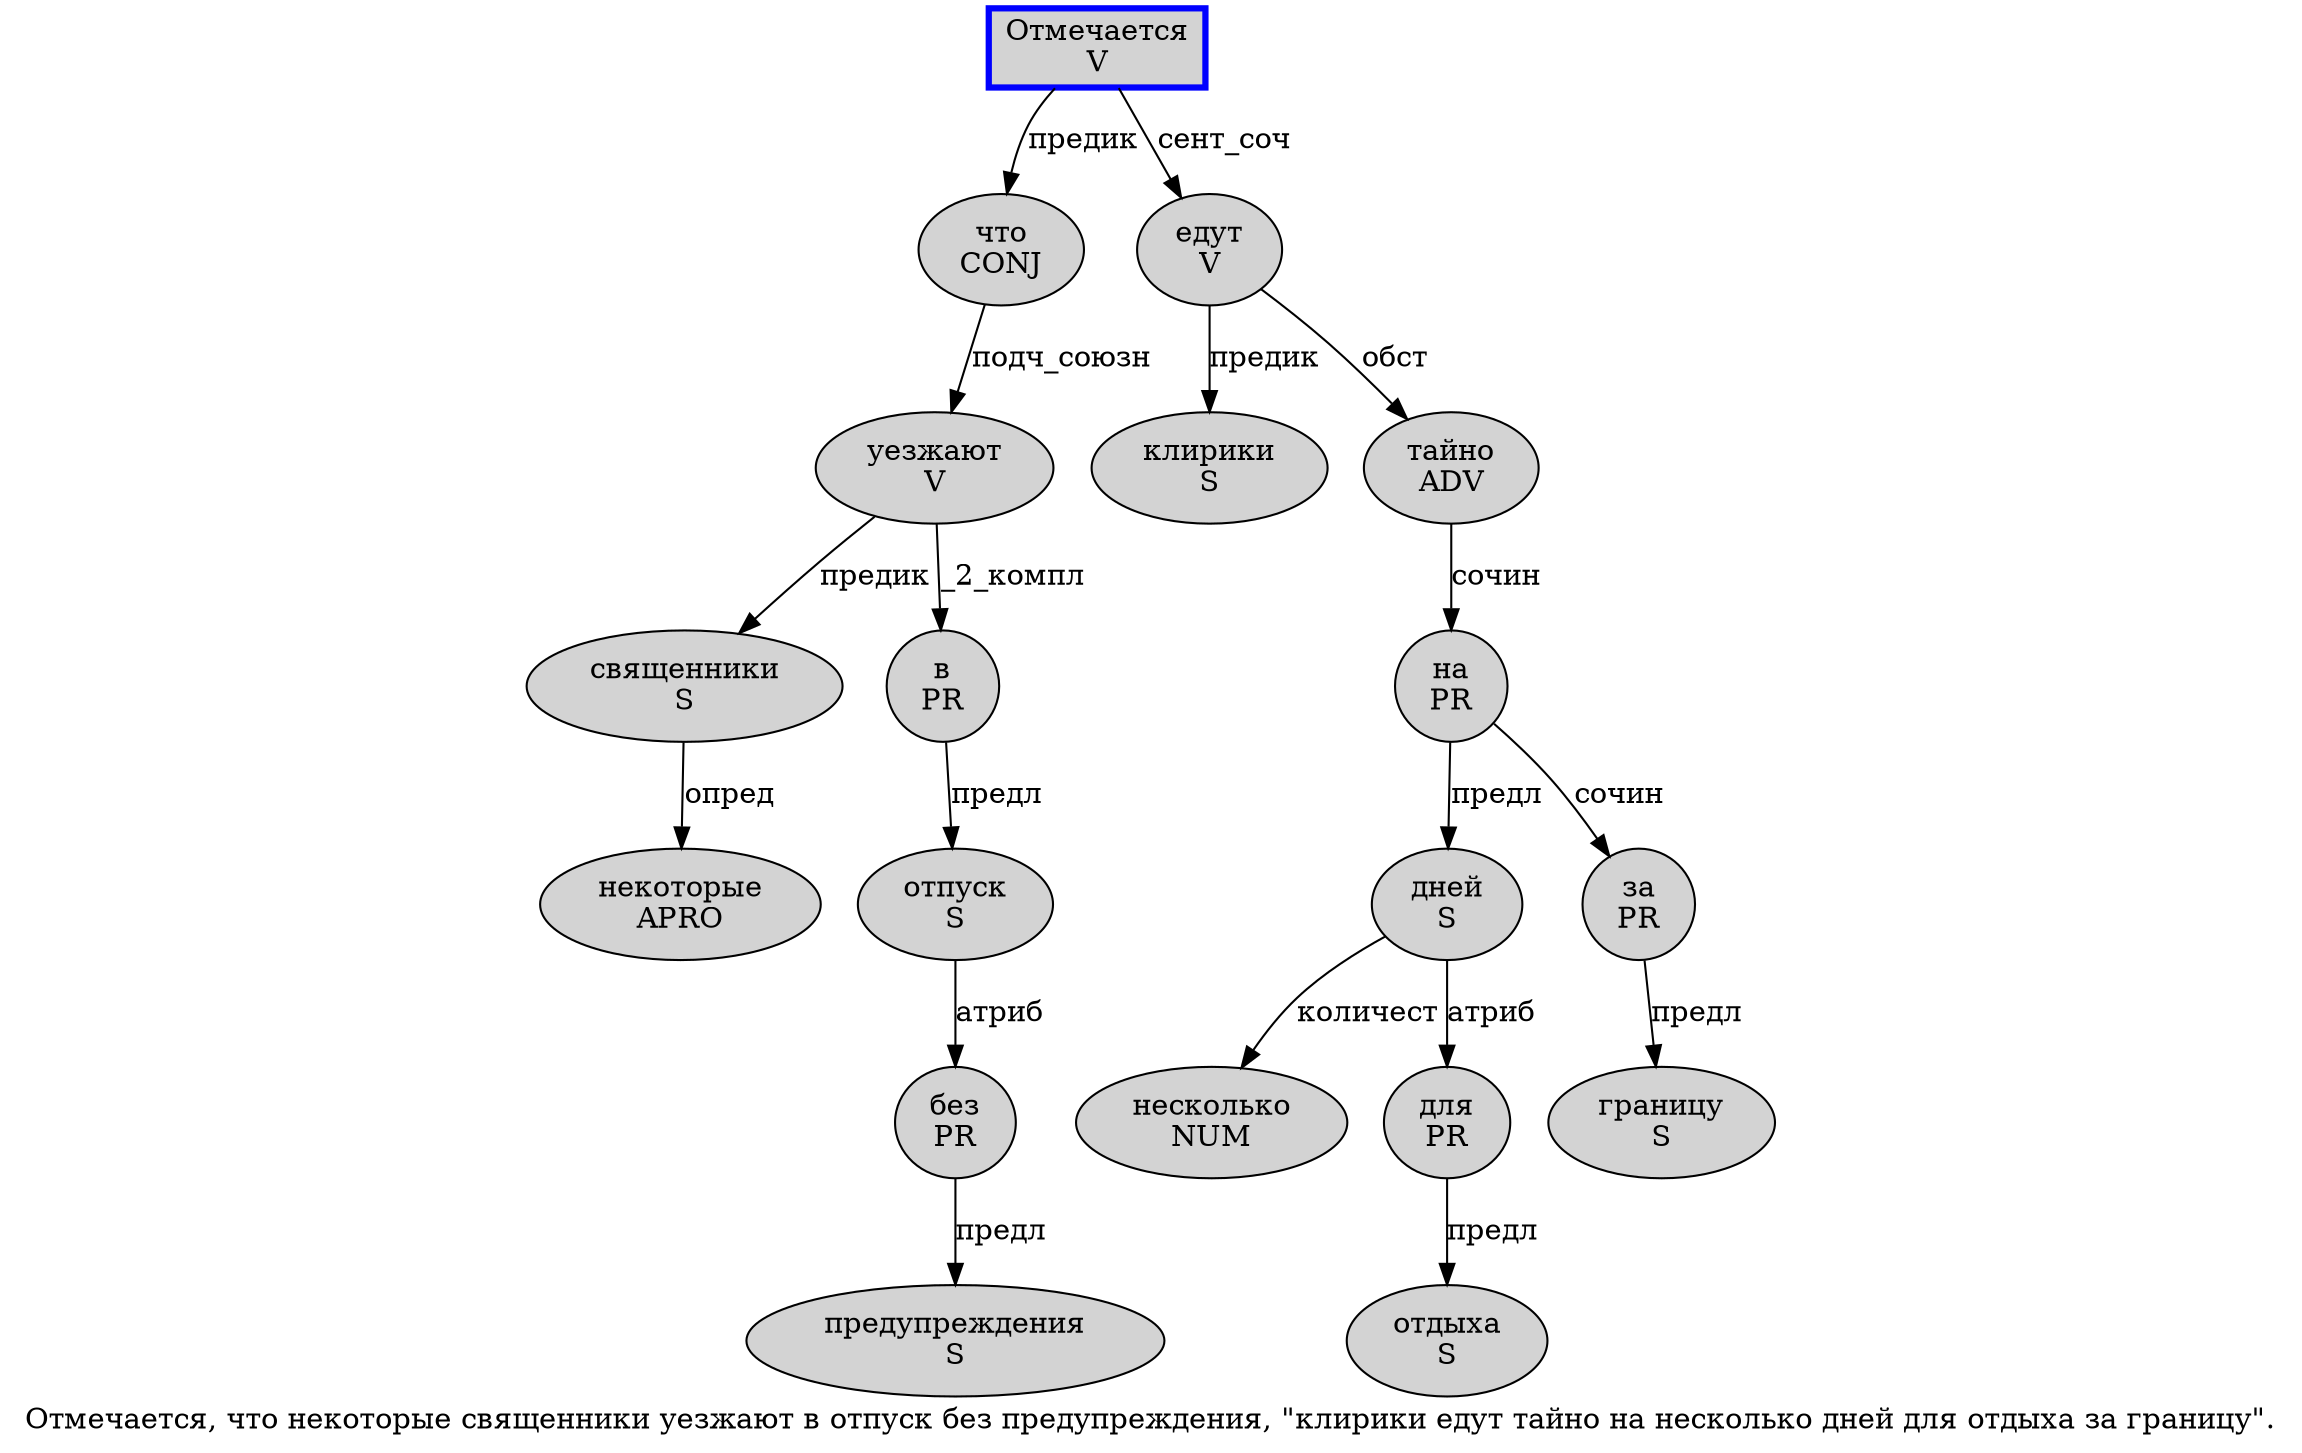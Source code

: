 digraph SENTENCE_1529 {
	graph [label="Отмечается, что некоторые священники уезжают в отпуск без предупреждения, \"клирики едут тайно на несколько дней для отдыха за границу\"."]
	node [style=filled]
		0 [label="Отмечается
V" color=blue fillcolor=lightgray penwidth=3 shape=box]
		2 [label="что
CONJ" color="" fillcolor=lightgray penwidth=1 shape=ellipse]
		3 [label="некоторые
APRO" color="" fillcolor=lightgray penwidth=1 shape=ellipse]
		4 [label="священники
S" color="" fillcolor=lightgray penwidth=1 shape=ellipse]
		5 [label="уезжают
V" color="" fillcolor=lightgray penwidth=1 shape=ellipse]
		6 [label="в
PR" color="" fillcolor=lightgray penwidth=1 shape=ellipse]
		7 [label="отпуск
S" color="" fillcolor=lightgray penwidth=1 shape=ellipse]
		8 [label="без
PR" color="" fillcolor=lightgray penwidth=1 shape=ellipse]
		9 [label="предупреждения
S" color="" fillcolor=lightgray penwidth=1 shape=ellipse]
		12 [label="клирики
S" color="" fillcolor=lightgray penwidth=1 shape=ellipse]
		13 [label="едут
V" color="" fillcolor=lightgray penwidth=1 shape=ellipse]
		14 [label="тайно
ADV" color="" fillcolor=lightgray penwidth=1 shape=ellipse]
		15 [label="на
PR" color="" fillcolor=lightgray penwidth=1 shape=ellipse]
		16 [label="несколько
NUM" color="" fillcolor=lightgray penwidth=1 shape=ellipse]
		17 [label="дней
S" color="" fillcolor=lightgray penwidth=1 shape=ellipse]
		18 [label="для
PR" color="" fillcolor=lightgray penwidth=1 shape=ellipse]
		19 [label="отдыха
S" color="" fillcolor=lightgray penwidth=1 shape=ellipse]
		20 [label="за
PR" color="" fillcolor=lightgray penwidth=1 shape=ellipse]
		21 [label="границу
S" color="" fillcolor=lightgray penwidth=1 shape=ellipse]
			15 -> 17 [label="предл"]
			15 -> 20 [label="сочин"]
			8 -> 9 [label="предл"]
			2 -> 5 [label="подч_союзн"]
			13 -> 12 [label="предик"]
			13 -> 14 [label="обст"]
			6 -> 7 [label="предл"]
			17 -> 16 [label="количест"]
			17 -> 18 [label="атриб"]
			0 -> 2 [label="предик"]
			0 -> 13 [label="сент_соч"]
			4 -> 3 [label="опред"]
			20 -> 21 [label="предл"]
			14 -> 15 [label="сочин"]
			18 -> 19 [label="предл"]
			7 -> 8 [label="атриб"]
			5 -> 4 [label="предик"]
			5 -> 6 [label="_2_компл"]
}
